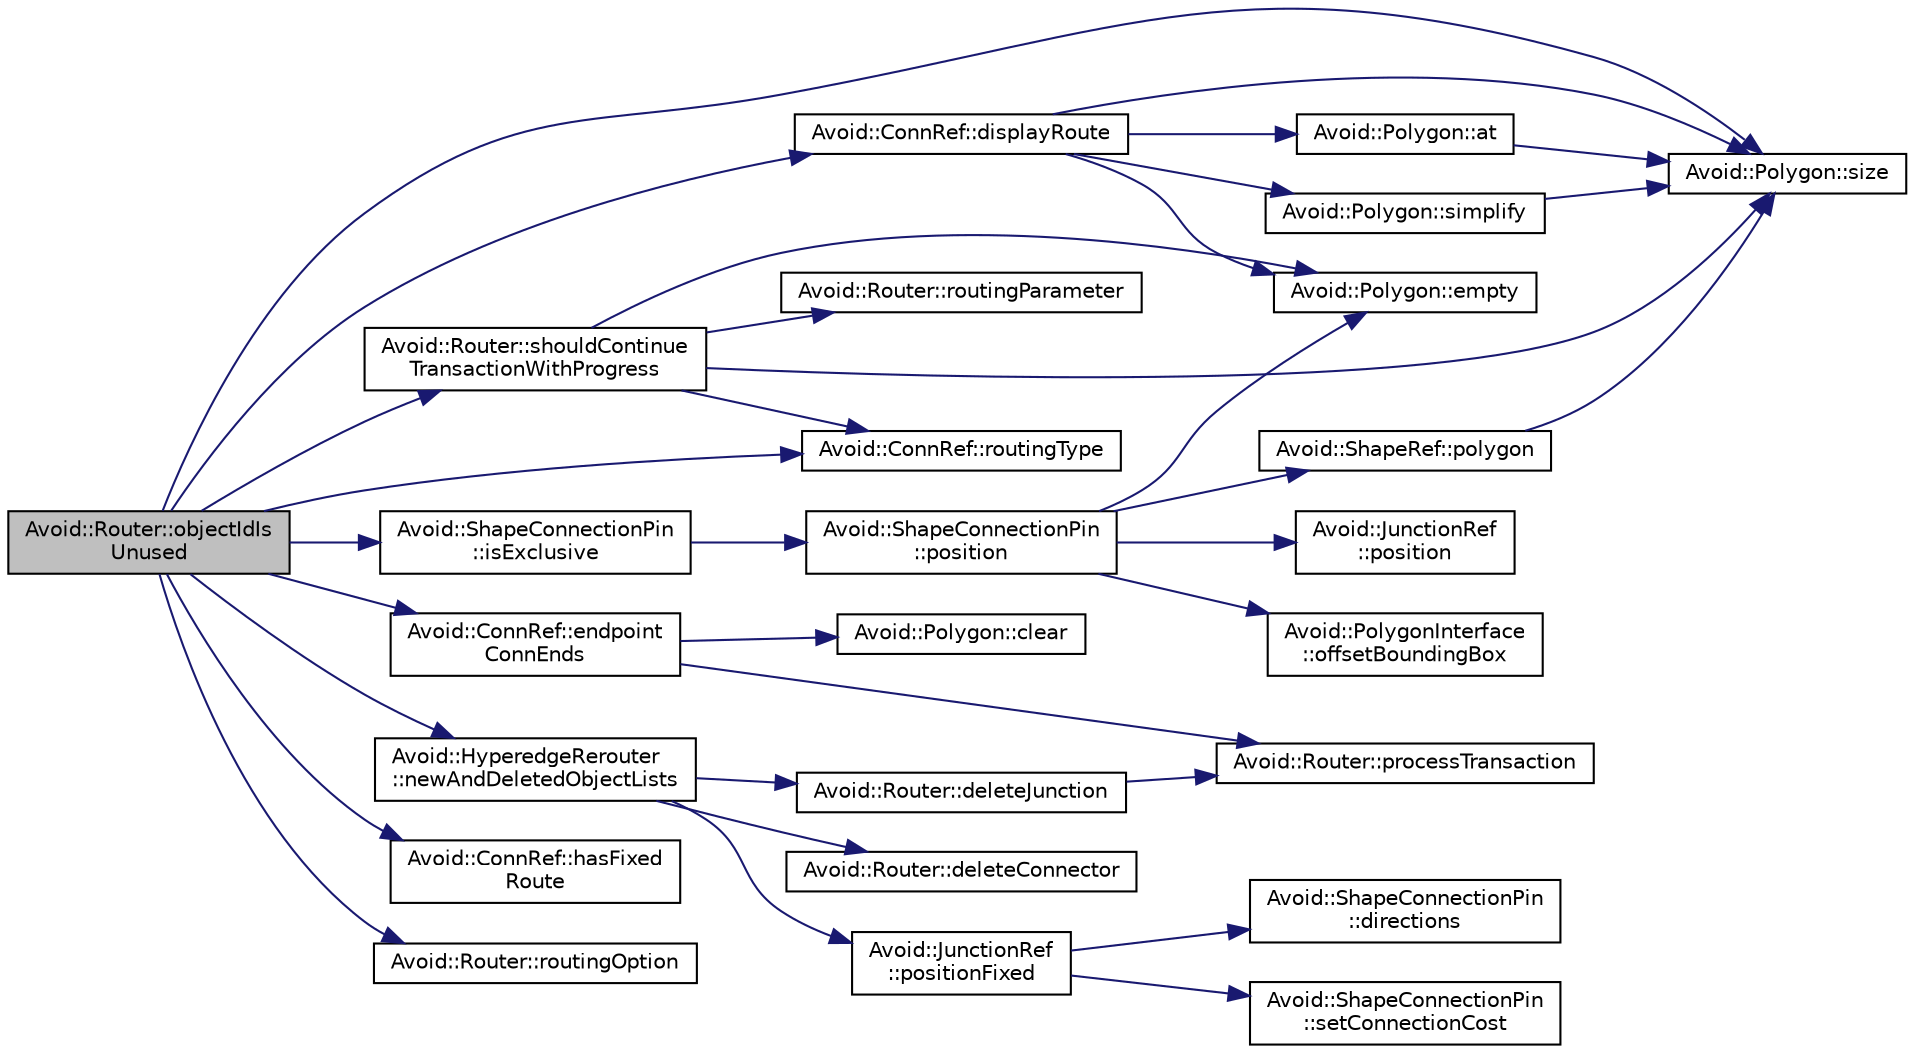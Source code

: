 digraph "Avoid::Router::objectIdIsUnused"
{
  edge [fontname="Helvetica",fontsize="10",labelfontname="Helvetica",labelfontsize="10"];
  node [fontname="Helvetica",fontsize="10",shape=record];
  rankdir="LR";
  Node80 [label="Avoid::Router::objectIdIs\lUnused",height=0.2,width=0.4,color="black", fillcolor="grey75", style="filled", fontcolor="black"];
  Node80 -> Node81 [color="midnightblue",fontsize="10",style="solid",fontname="Helvetica"];
  Node81 [label="Avoid::ConnRef::displayRoute",height=0.2,width=0.4,color="black", fillcolor="white", style="filled",URL="$classAvoid_1_1ConnRef.html#ab7462cd69bd1d2c4dd318119558b4a94",tooltip="Returns a reference to the current display version of the route for the connector. "];
  Node81 -> Node82 [color="midnightblue",fontsize="10",style="solid",fontname="Helvetica"];
  Node82 [label="Avoid::Polygon::at",height=0.2,width=0.4,color="black", fillcolor="white", style="filled",URL="$classAvoid_1_1Polygon.html#ab2772d0cf1d0aad817a9814e20fce5ab",tooltip="Returns a specific point in the polygon. "];
  Node82 -> Node83 [color="midnightblue",fontsize="10",style="solid",fontname="Helvetica"];
  Node83 [label="Avoid::Polygon::size",height=0.2,width=0.4,color="black", fillcolor="white", style="filled",URL="$classAvoid_1_1Polygon.html#a2f9e9c8c78407eefbde944e663d9711e",tooltip="Returns the number of points in this polygon. "];
  Node81 -> Node84 [color="midnightblue",fontsize="10",style="solid",fontname="Helvetica"];
  Node84 [label="Avoid::Polygon::empty",height=0.2,width=0.4,color="black", fillcolor="white", style="filled",URL="$classAvoid_1_1Polygon.html#a477d0e8e93509d7955d1f4b4ca0abb0d",tooltip="Returns true if this polygon is empty. "];
  Node81 -> Node85 [color="midnightblue",fontsize="10",style="solid",fontname="Helvetica"];
  Node85 [label="Avoid::Polygon::simplify",height=0.2,width=0.4,color="black", fillcolor="white", style="filled",URL="$classAvoid_1_1Polygon.html#a2d3a0deb96bbff214b7035e481f0f0e8",tooltip="Returns a simplified Polyline, where all collinear line segments have been collapsed down into single..."];
  Node85 -> Node83 [color="midnightblue",fontsize="10",style="solid",fontname="Helvetica"];
  Node81 -> Node83 [color="midnightblue",fontsize="10",style="solid",fontname="Helvetica"];
  Node80 -> Node86 [color="midnightblue",fontsize="10",style="solid",fontname="Helvetica"];
  Node86 [label="Avoid::ConnRef::endpoint\lConnEnds",height=0.2,width=0.4,color="black", fillcolor="white", style="filled",URL="$classAvoid_1_1ConnRef.html#abb7f970e8bee1ccf69a0d5521ca1f177",tooltip="Returns ConnEnds specifying what this connector is attached to. "];
  Node86 -> Node87 [color="midnightblue",fontsize="10",style="solid",fontname="Helvetica"];
  Node87 [label="Avoid::Polygon::clear",height=0.2,width=0.4,color="black", fillcolor="white", style="filled",URL="$classAvoid_1_1Polygon.html#aae0e8e58b2f358ec3f203a5e6485c660",tooltip="Resets this to the empty polygon. "];
  Node86 -> Node88 [color="midnightblue",fontsize="10",style="solid",fontname="Helvetica"];
  Node88 [label="Avoid::Router::processTransaction",height=0.2,width=0.4,color="black", fillcolor="white", style="filled",URL="$classAvoid_1_1Router.html#ac4497126d8d4c76a122af565260941fc",tooltip="Finishes the current transaction and processes all the queued object changes efficiently. "];
  Node80 -> Node89 [color="midnightblue",fontsize="10",style="solid",fontname="Helvetica"];
  Node89 [label="Avoid::ConnRef::hasFixed\lRoute",height=0.2,width=0.4,color="black", fillcolor="white", style="filled",URL="$classAvoid_1_1ConnRef.html#a5e6c783ffb50b315769f1a0c29597136",tooltip="Returns whether the connector route is marked as fixed. "];
  Node80 -> Node90 [color="midnightblue",fontsize="10",style="solid",fontname="Helvetica"];
  Node90 [label="Avoid::ShapeConnectionPin\l::isExclusive",height=0.2,width=0.4,color="black", fillcolor="white", style="filled",URL="$classAvoid_1_1ShapeConnectionPin.html#adac2cb72fa0d78dd8cb77b292519bd6c",tooltip="Returns whether the connection pin is exclusive, i.e., only one connector can attach to it..."];
  Node90 -> Node91 [color="midnightblue",fontsize="10",style="solid",fontname="Helvetica"];
  Node91 [label="Avoid::ShapeConnectionPin\l::position",height=0.2,width=0.4,color="black", fillcolor="white", style="filled",URL="$classAvoid_1_1ShapeConnectionPin.html#a68fb685af93fee972b116334b0d314fa",tooltip="Returns the position of this connection pin. "];
  Node91 -> Node92 [color="midnightblue",fontsize="10",style="solid",fontname="Helvetica"];
  Node92 [label="Avoid::JunctionRef\l::position",height=0.2,width=0.4,color="black", fillcolor="white", style="filled",URL="$classAvoid_1_1JunctionRef.html#af66cab7216d077ac124674c7c5f08e05",tooltip="Returns the position of this junction. "];
  Node91 -> Node84 [color="midnightblue",fontsize="10",style="solid",fontname="Helvetica"];
  Node91 -> Node93 [color="midnightblue",fontsize="10",style="solid",fontname="Helvetica"];
  Node93 [label="Avoid::ShapeRef::polygon",height=0.2,width=0.4,color="black", fillcolor="white", style="filled",URL="$classAvoid_1_1ShapeRef.html#aa0a5e8382c7674933e09207bc6e47564",tooltip="Returns a reference to the polygon boundary of this shape. "];
  Node93 -> Node83 [color="midnightblue",fontsize="10",style="solid",fontname="Helvetica"];
  Node91 -> Node94 [color="midnightblue",fontsize="10",style="solid",fontname="Helvetica"];
  Node94 [label="Avoid::PolygonInterface\l::offsetBoundingBox",height=0.2,width=0.4,color="black", fillcolor="white", style="filled",URL="$classAvoid_1_1PolygonInterface.html#af10740857ee9fd5f9dedfb71a9b42630",tooltip="Returns the bounding rectangle that contains this polygon with optionally some buffer space around it..."];
  Node80 -> Node95 [color="midnightblue",fontsize="10",style="solid",fontname="Helvetica"];
  Node95 [label="Avoid::HyperedgeRerouter\l::newAndDeletedObjectLists",height=0.2,width=0.4,color="black", fillcolor="white", style="filled",URL="$classAvoid_1_1HyperedgeRerouter.html#a3e1a1a6e00c57a6f0fcc5dbd2977bbc8",tooltip="Returns a HyperedgeNewAndDeletedObjectLists detailing the lists of junctions and connectors created a..."];
  Node95 -> Node96 [color="midnightblue",fontsize="10",style="solid",fontname="Helvetica"];
  Node96 [label="Avoid::Router::deleteConnector",height=0.2,width=0.4,color="black", fillcolor="white", style="filled",URL="$classAvoid_1_1Router.html#a316f15b3e974c273bb55cfb19b751394",tooltip="Remove a connector from the router scene. "];
  Node95 -> Node97 [color="midnightblue",fontsize="10",style="solid",fontname="Helvetica"];
  Node97 [label="Avoid::Router::deleteJunction",height=0.2,width=0.4,color="black", fillcolor="white", style="filled",URL="$classAvoid_1_1Router.html#a5b044531d3dc81fa76819e55917924b0",tooltip="Remove a junction from the router scene. "];
  Node97 -> Node88 [color="midnightblue",fontsize="10",style="solid",fontname="Helvetica"];
  Node95 -> Node98 [color="midnightblue",fontsize="10",style="solid",fontname="Helvetica"];
  Node98 [label="Avoid::JunctionRef\l::positionFixed",height=0.2,width=0.4,color="black", fillcolor="white", style="filled",URL="$classAvoid_1_1JunctionRef.html#afedd45d8a3e85dc8afd43dbcbb06bd45",tooltip="Returns whether this junction has a fixed position (that can&#39;t be moved by the Router during routing)..."];
  Node98 -> Node99 [color="midnightblue",fontsize="10",style="solid",fontname="Helvetica"];
  Node99 [label="Avoid::ShapeConnectionPin\l::directions",height=0.2,width=0.4,color="black", fillcolor="white", style="filled",URL="$classAvoid_1_1ShapeConnectionPin.html#a3338c7b8187a973e12fa57d3156e8b96",tooltip="Returns the directions in which this connection pin has visibility. "];
  Node98 -> Node100 [color="midnightblue",fontsize="10",style="solid",fontname="Helvetica"];
  Node100 [label="Avoid::ShapeConnectionPin\l::setConnectionCost",height=0.2,width=0.4,color="black", fillcolor="white", style="filled",URL="$classAvoid_1_1ShapeConnectionPin.html#ae5323cbf7f0005a4fb9e3327c42353d1",tooltip="Sets a cost used when selecting whether connectors should be be attached to this connection pin..."];
  Node80 -> Node101 [color="midnightblue",fontsize="10",style="solid",fontname="Helvetica"];
  Node101 [label="Avoid::Router::routingOption",height=0.2,width=0.4,color="black", fillcolor="white", style="filled",URL="$classAvoid_1_1Router.html#a24ee63586c12d0a3518dd5caebcb92d2",tooltip="Returns the current state for a specific routing option. "];
  Node80 -> Node102 [color="midnightblue",fontsize="10",style="solid",fontname="Helvetica"];
  Node102 [label="Avoid::ConnRef::routingType",height=0.2,width=0.4,color="black", fillcolor="white", style="filled",URL="$classAvoid_1_1ConnRef.html#a2689d4fde1f3489976324abb04bcab72",tooltip="Returns the type of routing performed for this connector. "];
  Node80 -> Node103 [color="midnightblue",fontsize="10",style="solid",fontname="Helvetica"];
  Node103 [label="Avoid::Router::shouldContinue\lTransactionWithProgress",height=0.2,width=0.4,color="black", fillcolor="white", style="filled",URL="$classAvoid_1_1Router.html#a2ebc288933c13b8b8794e11e915a889f",tooltip="A method called at regular intervals during transaction processing to report progress and ask if the ..."];
  Node103 -> Node104 [color="midnightblue",fontsize="10",style="solid",fontname="Helvetica"];
  Node104 [label="Avoid::Router::routingParameter",height=0.2,width=0.4,color="black", fillcolor="white", style="filled",URL="$classAvoid_1_1Router.html#ab08a56fa47c415c0450e20bbb438f420",tooltip="Returns the current value for a particular routing parameter of a given type. "];
  Node103 -> Node83 [color="midnightblue",fontsize="10",style="solid",fontname="Helvetica"];
  Node103 -> Node84 [color="midnightblue",fontsize="10",style="solid",fontname="Helvetica"];
  Node103 -> Node102 [color="midnightblue",fontsize="10",style="solid",fontname="Helvetica"];
  Node80 -> Node83 [color="midnightblue",fontsize="10",style="solid",fontname="Helvetica"];
}
